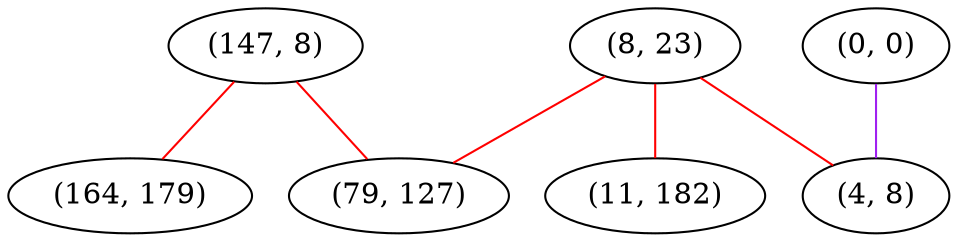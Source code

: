 graph "" {
"(147, 8)";
"(0, 0)";
"(8, 23)";
"(164, 179)";
"(4, 8)";
"(79, 127)";
"(11, 182)";
"(147, 8)" -- "(79, 127)"  [color=red, key=0, weight=1];
"(147, 8)" -- "(164, 179)"  [color=red, key=0, weight=1];
"(0, 0)" -- "(4, 8)"  [color=purple, key=0, weight=4];
"(8, 23)" -- "(79, 127)"  [color=red, key=0, weight=1];
"(8, 23)" -- "(11, 182)"  [color=red, key=0, weight=1];
"(8, 23)" -- "(4, 8)"  [color=red, key=0, weight=1];
}
